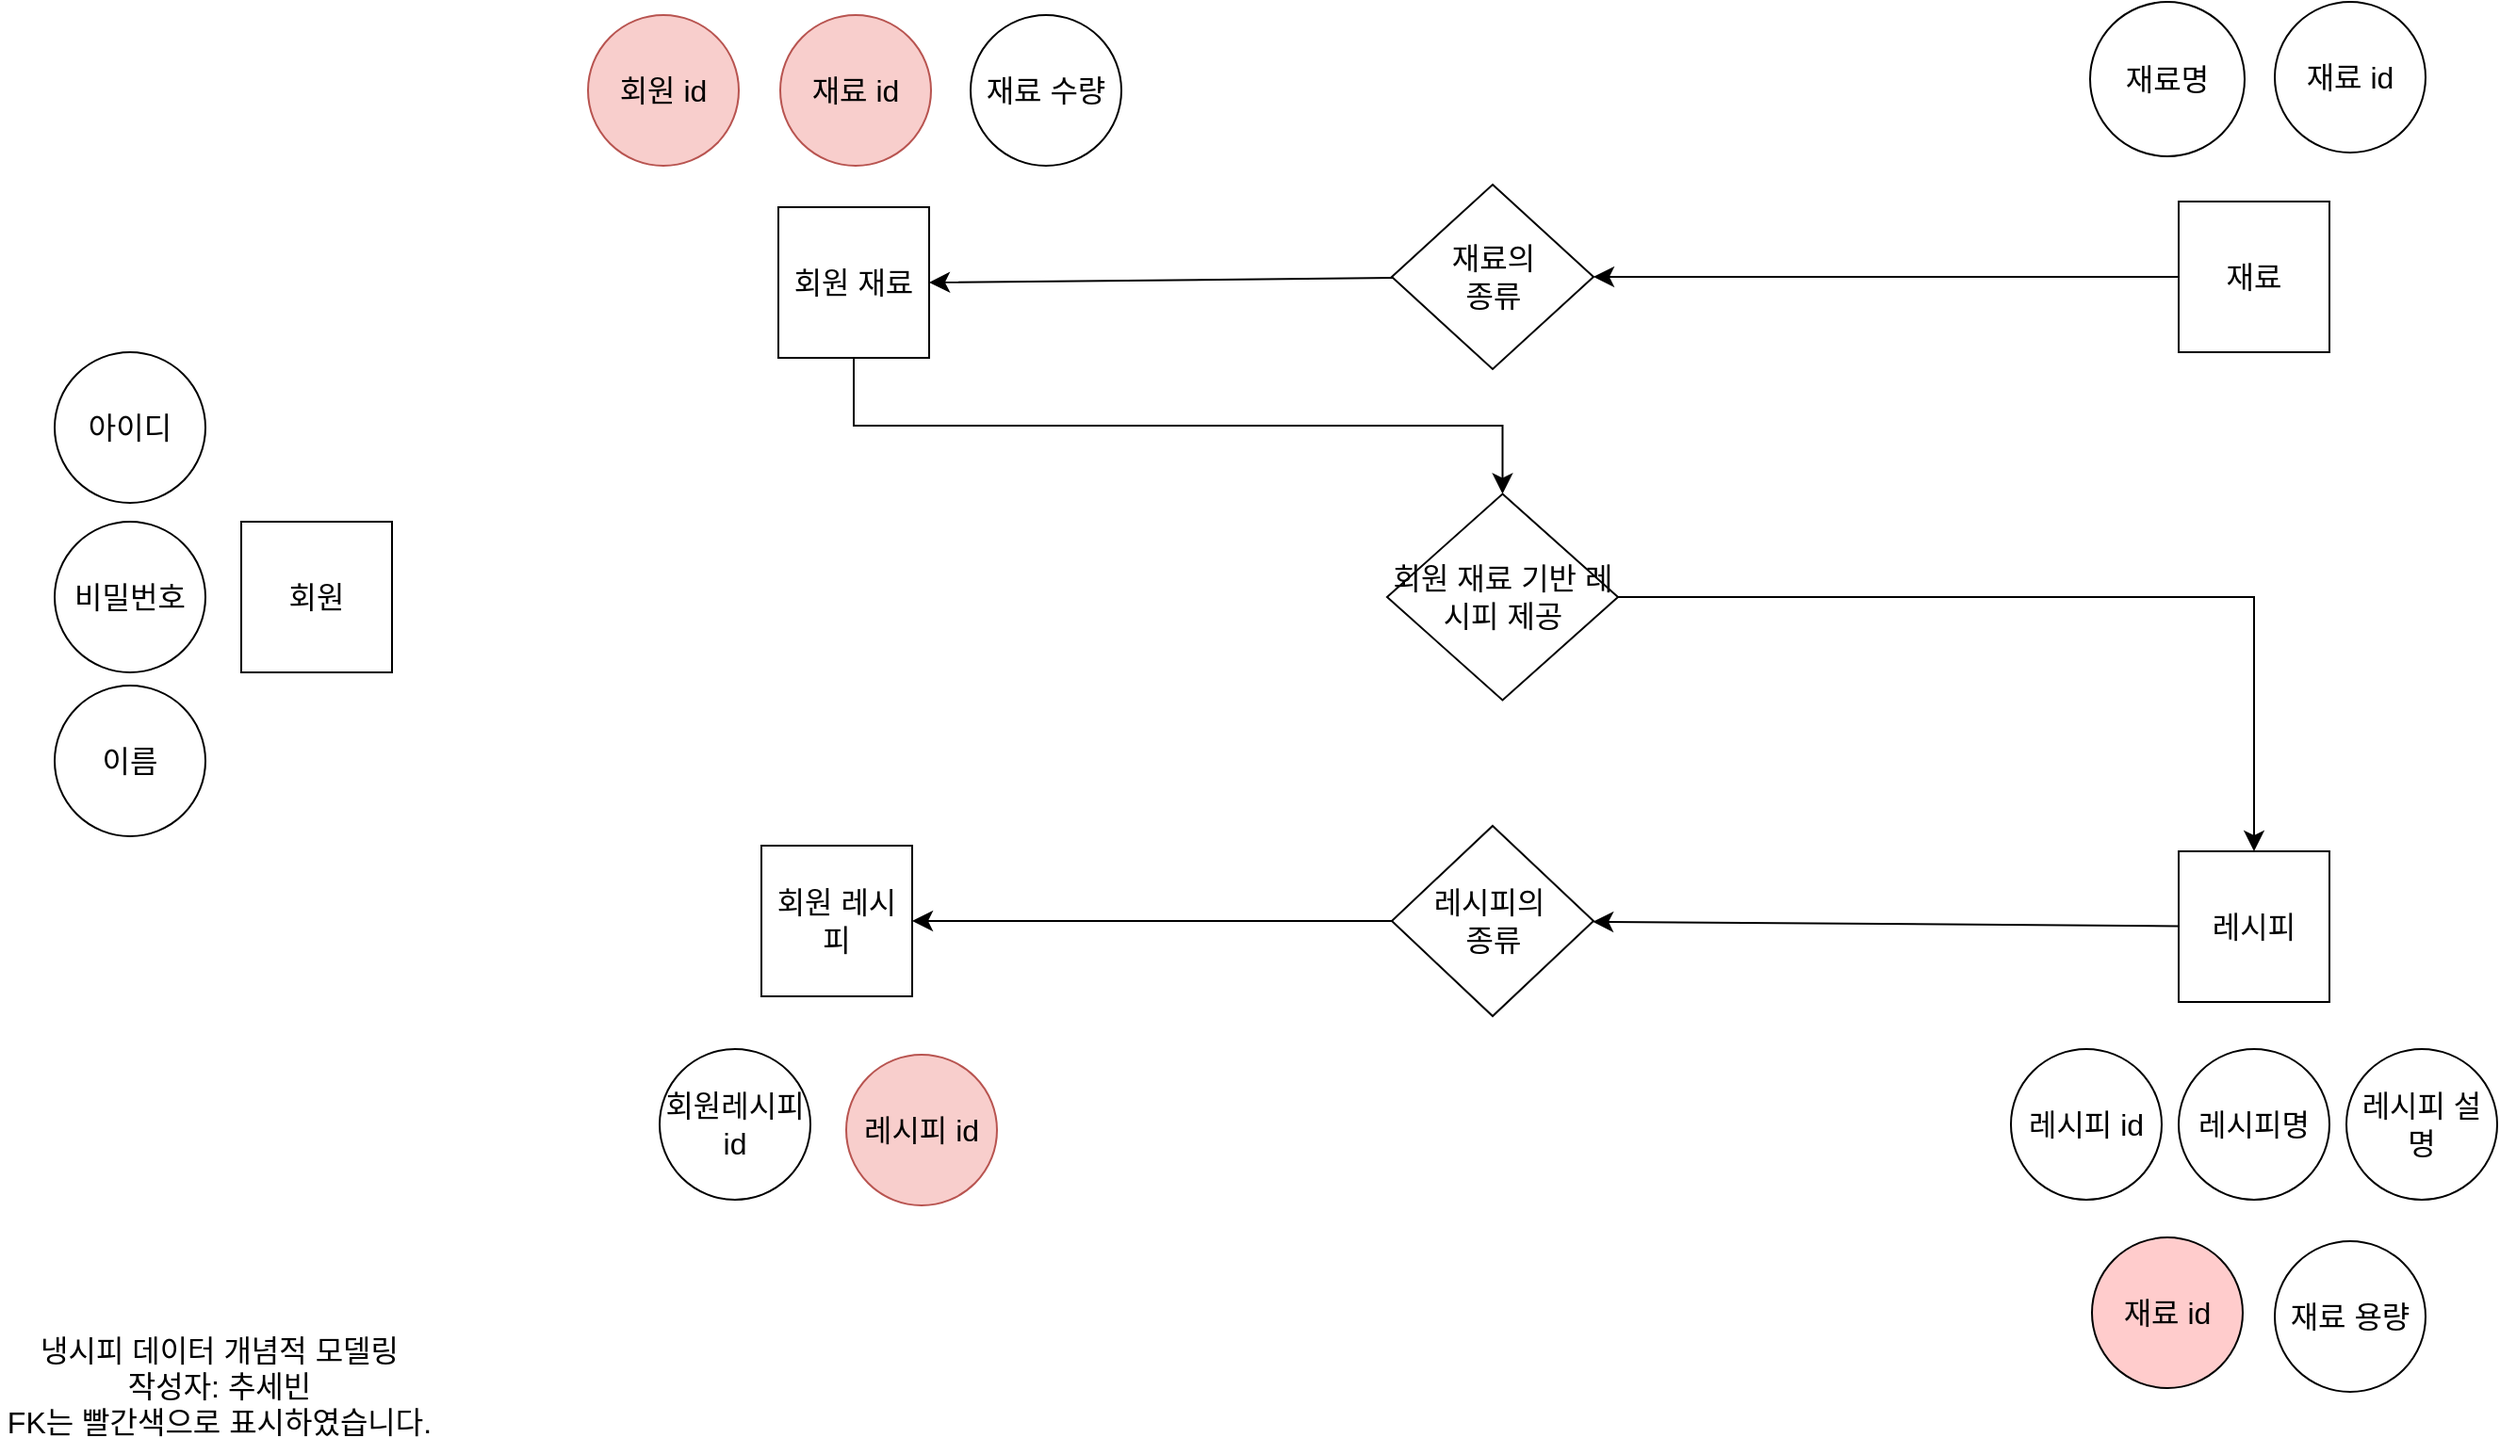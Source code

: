 <mxfile version="21.2.6" type="github">
  <diagram name="페이지-1" id="vdhRnKXHgqj8t0xOMyfd">
    <mxGraphModel dx="2136" dy="850" grid="0" gridSize="10" guides="1" tooltips="1" connect="1" arrows="1" fold="1" page="0" pageScale="1" pageWidth="827" pageHeight="1169" math="0" shadow="0">
      <root>
        <mxCell id="0" />
        <mxCell id="1" parent="0" />
        <mxCell id="GvzHxYhXGuz93DnO3ShN-1" value="회원" style="whiteSpace=wrap;html=1;aspect=fixed;fontSize=16;" parent="1" vertex="1">
          <mxGeometry x="-149" y="302" width="80" height="80" as="geometry" />
        </mxCell>
        <mxCell id="GvzHxYhXGuz93DnO3ShN-39" value="" style="edgeStyle=none;curved=1;rounded=0;orthogonalLoop=1;jettySize=auto;html=1;fontSize=12;startSize=8;endSize=8;" parent="1" source="GvzHxYhXGuz93DnO3ShN-2" target="GvzHxYhXGuz93DnO3ShN-18" edge="1">
          <mxGeometry relative="1" as="geometry" />
        </mxCell>
        <mxCell id="GvzHxYhXGuz93DnO3ShN-2" value="레시피" style="whiteSpace=wrap;html=1;aspect=fixed;fontSize=16;" parent="1" vertex="1">
          <mxGeometry x="879" y="477" width="80" height="80" as="geometry" />
        </mxCell>
        <mxCell id="GvzHxYhXGuz93DnO3ShN-4" value="회원 레시피" style="whiteSpace=wrap;html=1;aspect=fixed;fontSize=16;" parent="1" vertex="1">
          <mxGeometry x="127" y="474" width="80" height="80" as="geometry" />
        </mxCell>
        <mxCell id="GvzHxYhXGuz93DnO3ShN-43" style="edgeStyle=none;curved=1;rounded=0;orthogonalLoop=1;jettySize=auto;html=1;entryX=1;entryY=0.5;entryDx=0;entryDy=0;fontSize=12;startSize=8;endSize=8;" parent="1" source="GvzHxYhXGuz93DnO3ShN-5" target="GvzHxYhXGuz93DnO3ShN-42" edge="1">
          <mxGeometry relative="1" as="geometry" />
        </mxCell>
        <mxCell id="GvzHxYhXGuz93DnO3ShN-5" value="재료" style="whiteSpace=wrap;html=1;aspect=fixed;fontSize=16;" parent="1" vertex="1">
          <mxGeometry x="879" y="132" width="80" height="80" as="geometry" />
        </mxCell>
        <mxCell id="GvzHxYhXGuz93DnO3ShN-52" style="edgeStyle=elbowEdgeStyle;rounded=0;orthogonalLoop=1;jettySize=auto;html=1;fontSize=12;startSize=8;endSize=8;elbow=vertical;" parent="1" source="GvzHxYhXGuz93DnO3ShN-6" target="GvzHxYhXGuz93DnO3ShN-51" edge="1">
          <mxGeometry relative="1" as="geometry" />
        </mxCell>
        <mxCell id="GvzHxYhXGuz93DnO3ShN-6" value="회원 재료" style="whiteSpace=wrap;html=1;aspect=fixed;fontSize=16;" parent="1" vertex="1">
          <mxGeometry x="136" y="135" width="80" height="80" as="geometry" />
        </mxCell>
        <mxCell id="GvzHxYhXGuz93DnO3ShN-7" value="아이디" style="ellipse;whiteSpace=wrap;html=1;aspect=fixed;fontSize=16;" parent="1" vertex="1">
          <mxGeometry x="-248" y="212" width="80" height="80" as="geometry" />
        </mxCell>
        <mxCell id="GvzHxYhXGuz93DnO3ShN-8" value="이름" style="ellipse;whiteSpace=wrap;html=1;aspect=fixed;fontSize=16;" parent="1" vertex="1">
          <mxGeometry x="-248" y="389" width="80" height="80" as="geometry" />
        </mxCell>
        <mxCell id="GvzHxYhXGuz93DnO3ShN-9" value="비밀번호" style="ellipse;whiteSpace=wrap;html=1;aspect=fixed;fontSize=16;" parent="1" vertex="1">
          <mxGeometry x="-248" y="302" width="80" height="80" as="geometry" />
        </mxCell>
        <mxCell id="GvzHxYhXGuz93DnO3ShN-10" value="재료명" style="ellipse;whiteSpace=wrap;html=1;aspect=fixed;fontSize=16;" parent="1" vertex="1">
          <mxGeometry x="832" y="26" width="82" height="82" as="geometry" />
        </mxCell>
        <mxCell id="GvzHxYhXGuz93DnO3ShN-11" value="재료 id" style="ellipse;whiteSpace=wrap;html=1;aspect=fixed;fontSize=16;" parent="1" vertex="1">
          <mxGeometry x="930" y="26" width="80" height="80" as="geometry" />
        </mxCell>
        <mxCell id="GvzHxYhXGuz93DnO3ShN-12" value="레시피 id" style="ellipse;whiteSpace=wrap;html=1;aspect=fixed;fontSize=16;" parent="1" vertex="1">
          <mxGeometry x="790" y="582" width="80" height="80" as="geometry" />
        </mxCell>
        <mxCell id="GvzHxYhXGuz93DnO3ShN-13" value="레시피명" style="ellipse;whiteSpace=wrap;html=1;aspect=fixed;fontSize=16;" parent="1" vertex="1">
          <mxGeometry x="879" y="582" width="80" height="80" as="geometry" />
        </mxCell>
        <mxCell id="GvzHxYhXGuz93DnO3ShN-14" value="레시피 설명" style="ellipse;whiteSpace=wrap;html=1;aspect=fixed;fontSize=16;" parent="1" vertex="1">
          <mxGeometry x="968" y="582" width="80" height="80" as="geometry" />
        </mxCell>
        <mxCell id="GvzHxYhXGuz93DnO3ShN-15" value="회원레시피 id" style="ellipse;whiteSpace=wrap;html=1;aspect=fixed;fontSize=16;" parent="1" vertex="1">
          <mxGeometry x="73" y="582" width="80" height="80" as="geometry" />
        </mxCell>
        <mxCell id="GvzHxYhXGuz93DnO3ShN-17" value="레시피 id" style="ellipse;whiteSpace=wrap;html=1;aspect=fixed;fontSize=16;fillColor=#f8cecc;strokeColor=#b85450;" parent="1" vertex="1">
          <mxGeometry x="172" y="585" width="80" height="80" as="geometry" />
        </mxCell>
        <mxCell id="GvzHxYhXGuz93DnO3ShN-40" style="edgeStyle=none;curved=1;rounded=0;orthogonalLoop=1;jettySize=auto;html=1;entryX=1;entryY=0.5;entryDx=0;entryDy=0;fontSize=12;startSize=8;endSize=8;" parent="1" source="GvzHxYhXGuz93DnO3ShN-18" target="GvzHxYhXGuz93DnO3ShN-4" edge="1">
          <mxGeometry relative="1" as="geometry" />
        </mxCell>
        <mxCell id="GvzHxYhXGuz93DnO3ShN-18" value="레시피의&amp;nbsp;&lt;br&gt;종류" style="rhombus;whiteSpace=wrap;html=1;fontSize=16;" parent="1" vertex="1">
          <mxGeometry x="461.5" y="463.5" width="107" height="101" as="geometry" />
        </mxCell>
        <mxCell id="GvzHxYhXGuz93DnO3ShN-38" value="회원 id" style="ellipse;whiteSpace=wrap;html=1;aspect=fixed;fontSize=16;fillColor=#f8cecc;strokeColor=#b85450;" parent="1" vertex="1">
          <mxGeometry x="35" y="33" width="80" height="80" as="geometry" />
        </mxCell>
        <mxCell id="GvzHxYhXGuz93DnO3ShN-41" value="재료 id" style="ellipse;whiteSpace=wrap;html=1;aspect=fixed;fontSize=16;fillColor=#f8cecc;strokeColor=#b85450;" parent="1" vertex="1">
          <mxGeometry x="137" y="33" width="80" height="80" as="geometry" />
        </mxCell>
        <mxCell id="GvzHxYhXGuz93DnO3ShN-50" style="edgeStyle=none;curved=1;rounded=0;orthogonalLoop=1;jettySize=auto;html=1;entryX=1;entryY=0.5;entryDx=0;entryDy=0;fontSize=12;startSize=8;endSize=8;" parent="1" source="GvzHxYhXGuz93DnO3ShN-42" target="GvzHxYhXGuz93DnO3ShN-6" edge="1">
          <mxGeometry relative="1" as="geometry" />
        </mxCell>
        <mxCell id="GvzHxYhXGuz93DnO3ShN-42" value="재료의&lt;br&gt;종류" style="rhombus;whiteSpace=wrap;html=1;fontSize=16;" parent="1" vertex="1">
          <mxGeometry x="461.5" y="123" width="107" height="98" as="geometry" />
        </mxCell>
        <mxCell id="GvzHxYhXGuz93DnO3ShN-53" style="edgeStyle=orthogonalEdgeStyle;rounded=0;orthogonalLoop=1;jettySize=auto;html=1;entryX=0.5;entryY=0;entryDx=0;entryDy=0;fontSize=12;startSize=8;endSize=8;" parent="1" source="GvzHxYhXGuz93DnO3ShN-51" target="GvzHxYhXGuz93DnO3ShN-2" edge="1">
          <mxGeometry relative="1" as="geometry" />
        </mxCell>
        <mxCell id="GvzHxYhXGuz93DnO3ShN-51" value="회원 재료 기반 레시피 제공" style="rhombus;whiteSpace=wrap;html=1;fontSize=16;" parent="1" vertex="1">
          <mxGeometry x="459" y="287.25" width="122.5" height="109.5" as="geometry" />
        </mxCell>
        <mxCell id="GvzHxYhXGuz93DnO3ShN-55" value="냉시피 데이터 개념적 모델링&lt;br&gt;작성자: 추세빈&lt;br&gt;FK는 빨간색으로 표시하였습니다." style="text;html=1;align=center;verticalAlign=middle;resizable=0;points=[];autosize=1;strokeColor=none;fillColor=none;fontSize=16;" parent="1" vertex="1">
          <mxGeometry x="-277" y="726" width="232" height="70" as="geometry" />
        </mxCell>
        <mxCell id="zh9GvEA1YX90EsXkoWM8-1" style="edgeStyle=none;curved=1;rounded=0;orthogonalLoop=1;jettySize=auto;html=1;exitX=0;exitY=0.5;exitDx=0;exitDy=0;fontSize=12;startSize=8;endSize=8;" parent="1" edge="1">
          <mxGeometry relative="1" as="geometry">
            <mxPoint x="331.0" y="77" as="sourcePoint" />
            <mxPoint x="331.0" y="77" as="targetPoint" />
          </mxGeometry>
        </mxCell>
        <mxCell id="zh9GvEA1YX90EsXkoWM8-2" value="재료 수량" style="ellipse;whiteSpace=wrap;html=1;aspect=fixed;fontSize=16;" parent="1" vertex="1">
          <mxGeometry x="238" y="33" width="80" height="80" as="geometry" />
        </mxCell>
        <mxCell id="TtWnJAGZ7QAJRwM86228-1" value="&lt;font style=&quot;font-size: 16px;&quot;&gt;재료 id&lt;/font&gt;" style="ellipse;whiteSpace=wrap;html=1;aspect=fixed;fillColor=#FFCCCC;" vertex="1" parent="1">
          <mxGeometry x="833" y="682" width="80" height="80" as="geometry" />
        </mxCell>
        <mxCell id="TtWnJAGZ7QAJRwM86228-2" value="&lt;font style=&quot;font-size: 16px;&quot;&gt;재료 용량&lt;/font&gt;" style="ellipse;whiteSpace=wrap;html=1;aspect=fixed;" vertex="1" parent="1">
          <mxGeometry x="930" y="684" width="80" height="80" as="geometry" />
        </mxCell>
      </root>
    </mxGraphModel>
  </diagram>
</mxfile>
